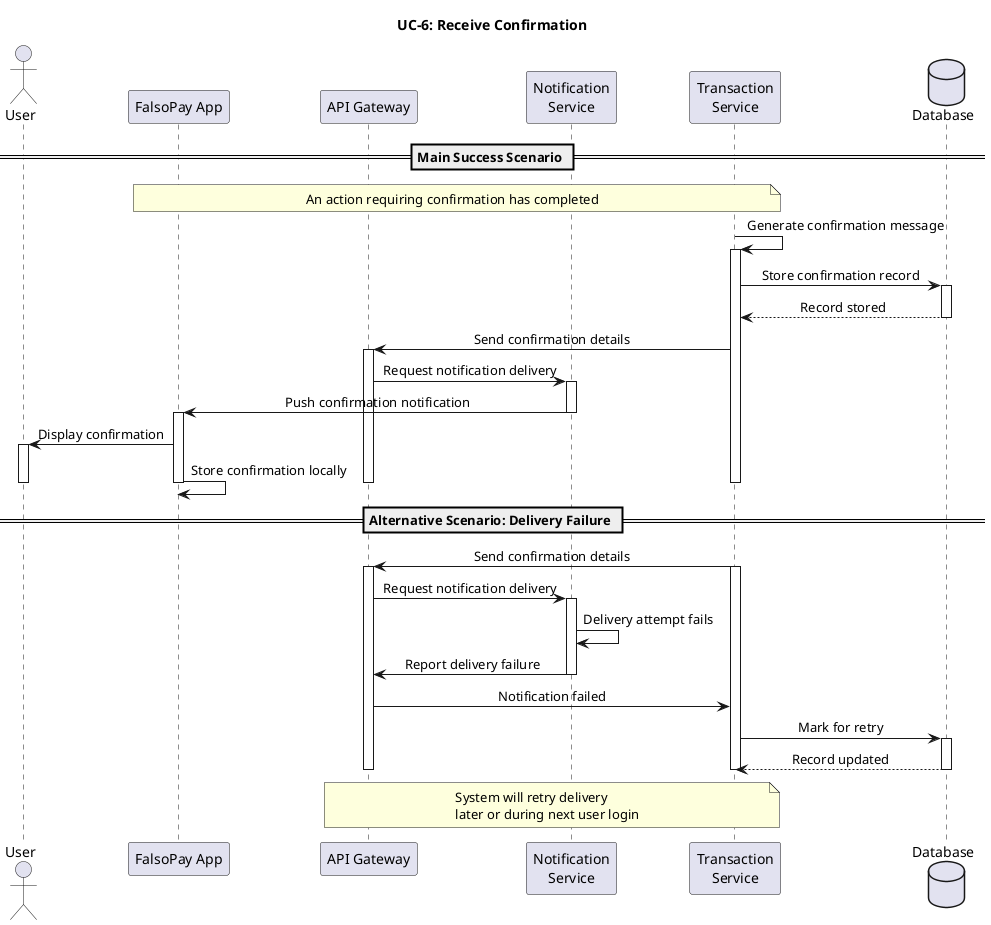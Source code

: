 @startuml UC6-ReceiveConfirmation 

skinparam sequenceMessageAlign center
skinparam backgroundColor white
skinparam handwritten false

title "UC-6: Receive Confirmation"

actor "User" as user
participant "FalsoPay App" as app
participant "API Gateway" as gateway
participant "Notification\nService" as notifService
participant "Transaction\nService" as txnService
database "Database" as db

== Main Success Scenario ==

note over app, txnService: An action requiring confirmation has completed

txnService -> txnService: Generate confirmation message
activate txnService
txnService -> db: Store confirmation record
activate db
db --> txnService: Record stored
deactivate db
txnService -> gateway: Send confirmation details
activate gateway
gateway -> notifService: Request notification delivery
activate notifService
notifService -> app: Push confirmation notification
deactivate notifService
activate app
app -> user: Display confirmation
activate user
app -> app: Store confirmation locally
deactivate user
deactivate app
deactivate gateway
deactivate txnService

== Alternative Scenario: Delivery Failure ==

txnService -> gateway: Send confirmation details
activate gateway
activate txnService
gateway -> notifService: Request notification delivery
activate notifService
notifService -> notifService: Delivery attempt fails
notifService -> gateway: Report delivery failure
deactivate notifService
gateway -> txnService: Notification failed
txnService -> db: Mark for retry
activate db
db --> txnService: Record updated
deactivate db
deactivate gateway
deactivate txnService
note over txnService, gateway: System will retry delivery \nlater or during next user login

@enduml
